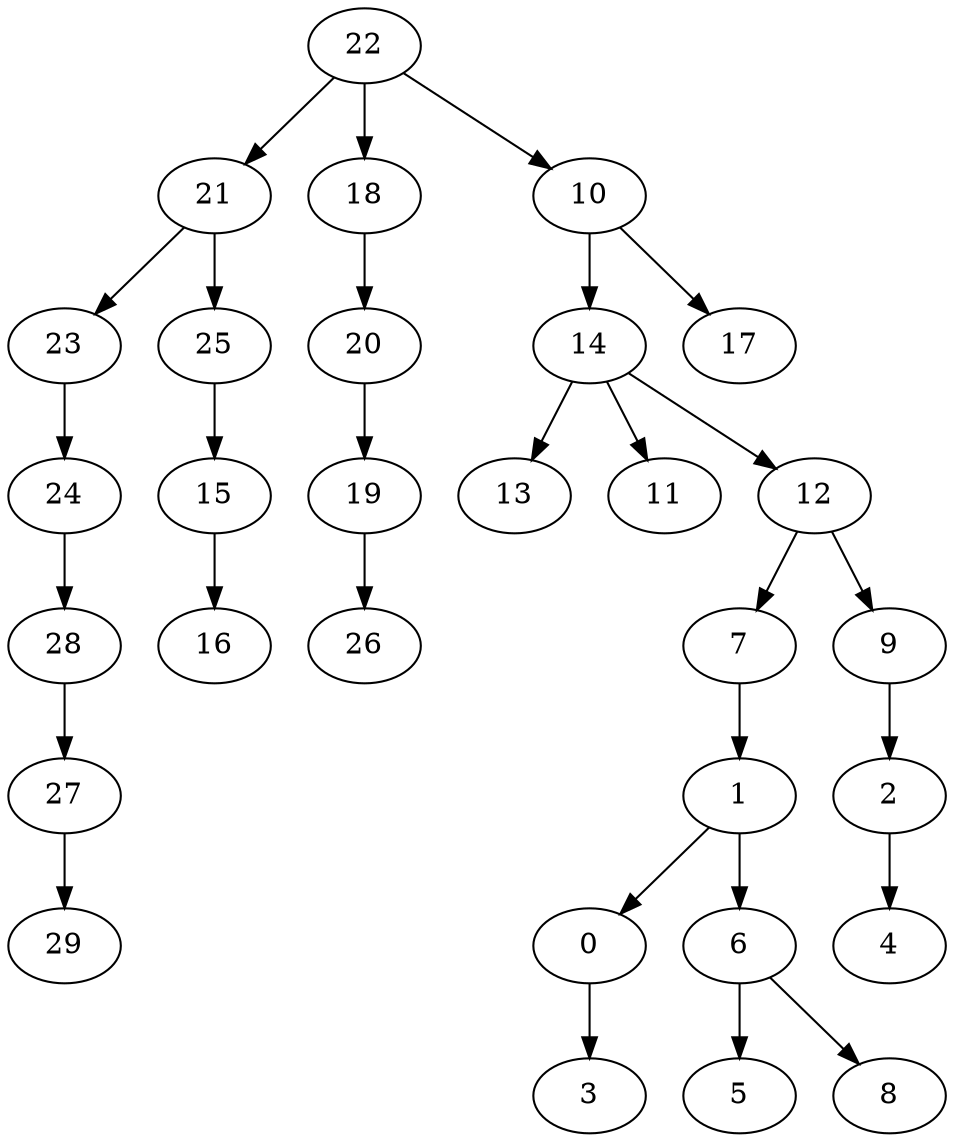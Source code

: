 digraph my_graph {
22 [label=22]
21 [label=21]
18 [label=18]
10 [label=10]
23 [label=23]
25 [label=25]
20 [label=20]
14 [label=14]
17 [label=17]
24 [label=24]
15 [label=15]
19 [label=19]
13 [label=13]
11 [label=11]
12 [label=12]
28 [label=28]
16 [label=16]
26 [label=26]
7 [label=7]
9 [label=9]
27 [label=27]
1 [label=1]
2 [label=2]
29 [label=29]
0 [label=0]
6 [label=6]
4 [label=4]
3 [label=3]
5 [label=5]
8 [label=8]
22->21
22->18
22->10
21->23
21->25
18->20
10->14
10->17
23->24
25->15
20->19
14->13
14->11
14->12
24->28
15->16
19->26
12->7
12->9
28->27
7->1
9->2
27->29
1->0
1->6
2->4
0->3
6->5
6->8
}